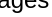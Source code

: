 <mxfile>
  <diagram name="Page-1">
    <mxGraphModel dx="1116" dy="611" grid="1" gridSize="10" guides="1" tooltips="1" connect="1" arrows="1" fold="1" page="1" pageScale="1" pageWidth="827" pageHeight="1169" math="0" shadow="0">
      <root>
        <mxCell id="0" value="" style="group" vertex="1" connectable="0"/>
        <mxCell id="1" value="" style="group" vertex="1" connectable="0"/>

        <!-- Admin Entity -->
        <mxCell id="Admin" value="Admin" style="rounded=0;whiteSpace=wrap;html=1;fillColor=lightblue;strokeColor=black;" vertex="1" connectable="0" x="200" y="100" width="120" height="60"/>
        <mxCell id="Admin_Attr_1" value="AdminID" style="ellipse;whiteSpace=wrap;html=1;" vertex="1" x="200" y="180" width="80" height="30"/>
        <mxCell id="Admin_Attr_2" value="Username" style="ellipse;whiteSpace=wrap;html=1;" vertex="1" x="200" y="220" width="80" height="30"/>
        <mxCell id="Admin_Attr_3" value="Email" style="ellipse;whiteSpace=wrap;html=1;" vertex="1" x="200" y="260" width="80" height="30"/>
        <mxCell id="Admin_Attr_4" value="Password" style="ellipse;whiteSpace=wrap;html=1;" vertex="1" x="200" y="300" width="80" height="30"/>

        <!-- Customer Entity -->
        <mxCell id="Customer" value="Customer" style="rounded=0;whiteSpace=wrap;html=1;fillColor=lightblue;strokeColor=black;" vertex="1" connectable="0" x="400" y="100" width="120" height="60"/>
        <mxCell id="Customer_Attr_1" value="CustomerID" style="ellipse;whiteSpace=wrap;html=1;" vertex="1" x="400" y="180" width="80" height="30"/>
        <mxCell id="Customer_Attr_2" value="Name" style="ellipse;whiteSpace=wrap;html=1;" vertex="1" x="400" y="220" width="80" height="30"/>
        <mxCell id="Customer_Attr_3" value="Contact" style="ellipse;whiteSpace=wrap;html=1;" vertex="1" x="400" y="260" width="80" height="30"/>
        <mxCell id="Customer_Attr_4" value="Email" style="ellipse;whiteSpace=wrap;html=1;" vertex="1" x="400" y="300" width="80" height="30"/>
        
        <!-- Book Entity -->
        <mxCell id="Book" value="Book" style="rounded=0;whiteSpace=wrap;html=1;fillColor=lightblue;strokeColor=black;" vertex="1" connectable="0" x="600" y="100" width="120" height="60"/>
        <mxCell id="Book_Attr_1" value="BookID" style="ellipse;whiteSpace=wrap;html=1;" vertex="1" x="600" y="180" width="80" height="30"/>
        <mxCell id="Book_Attr_2" value="Title" style="ellipse;whiteSpace=wrap;html=1;" vertex="1" x="600" y="220" width="80" height="30"/>
        <mxCell id="Book_Attr_3" value="ISBN" style="ellipse;whiteSpace=wrap;html=1;" vertex="1" x="600" y="260" width="80" height="30"/>
        <mxCell id="Book_Attr_4" value="Author" style="ellipse;whiteSpace=wrap;html=1;" vertex="1" x="600" y="300" width="80" height="30"/>
        <mxCell id="Book_Attr_5" value="Price" style="ellipse;whiteSpace=wrap;html=1;" vertex="1" x="600" y="340" width="80" height="30"/>
        <mxCell id="Book_Attr_6" value="Quantity" style="ellipse;whiteSpace=wrap;html=1;" vertex="1" x="600" y="380" width="80" height="30"/>
        
        <!-- Cart Entity -->
        <mxCell id="Cart" value="Cart" style="rounded=0;whiteSpace=wrap;html=1;fillColor=lightblue;strokeColor=black;" vertex="1" connectable="0" x="800" y="100" width="120" height="60"/>
        <mxCell id="Cart_Attr_1" value="CartID" style="ellipse;whiteSpace=wrap;html=1;" vertex="1" x="800" y="180" width="80" height="30"/>
        <mxCell id="Cart_Attr_2" value="CustomerID" style="ellipse;whiteSpace=wrap;html=1;" vertex="1" x="800" y="220" width="80" height="30"/>
        <mxCell id="Cart_Attr_3" value="BookID" style="ellipse;whiteSpace=wrap;html=1;" vertex="1" x="800" y="260" width="80" height="30"/>
        <mxCell id="Cart_Attr_4" value="Quantity" style="ellipse;whiteSpace=wrap;html=1;" vertex="1" x="800" y="300" width="80" height="30"/>
        
        <!-- Category Entity -->
        <mxCell id="Category" value="Category" style="rounded=0;whiteSpace=wrap;html=1;fillColor=lightblue;strokeColor=black;" vertex="1" connectable="0" x="1000" y="100" width="120" height="60"/>
        <mxCell id="Category_Attr_1" value="CategoryID" style="ellipse;whiteSpace=wrap;html=1;" vertex="1" x="1000" y="180" width="80" height="30"/>
        <mxCell id="Category_Attr_2" value="CategoryName" style="ellipse;whiteSpace=wrap;html=1;" vertex="1" x="1000" y="220" width="80" height="30"/>
        
        <!-- Sales Entity -->
        <mxCell id="Sales" value="Sales" style="rounded=0;whiteSpace=wrap;html=1;fillColor=lightblue;strokeColor=black;" vertex="1" connectable="0" x="1200" y="100" width="120" height="60"/>
        <mxCell id="Sales_Attr_1" value="SalesID" style="ellipse;whiteSpace=wrap;html=1;" vertex="1" x="1200" y="180" width="80" height="30"/>
        <mxCell id="Sales_Attr_2" value="CustomerID" style="ellipse;whiteSpace=wrap;html=1;" vertex="1" x="1200" y="220" width="80" height="30"/>
        <mxCell id="Sales_Attr_3" value="BookID" style="ellipse;whiteSpace=wrap;html=1;" vertex="1" x="1200" y="260" width="80" height="30"/>
        <mxCell id="Sales_Attr_4" value="SaleDate" style="ellipse;whiteSpace=wrap;html=1;" vertex="1" x="1200" y="300" width="80" height="30"/>
        <mxCell id="Sales_Attr_5" value="TotalAmount" style="ellipse;whiteSpace=wrap;html=1;" vertex="1" x="1200" y="340" width="80" height="30"/>
        
        <!-- Payment Entity -->
        <mxCell id="Payment" value="Payment" style="rounded=0;whiteSpace=wrap;html=1;fillColor=lightblue;strokeColor=black;" vertex="1" connectable="0" x="1400" y="100" width="120" height="60"/>
        <mxCell id="Payment_Attr_1" value="PaymentID" style="ellipse;whiteSpace=wrap;html=1;" vertex="1" x="1400" y="180" width="80" height="30"/>
        <mxCell id="Payment_Attr_2" value="SalesID" style="ellipse;whiteSpace=wrap;html=1;" vertex="1" x="1400" y="220" width="80" height="30"/>
        <mxCell id="Payment_Attr_3" value="Amount" style="ellipse;whiteSpace=wrap;html=1;" vertex="1" x="1400" y="260" width="80" height="30"/>
        <mxCell id="Payment_Attr_4" value="PaymentDate" style="ellipse;whiteSpace=wrap;html=1;" vertex="1" x="1400" y="300" width="80" height="30"/>
        <mxCell id="Payment_Attr_5" value="PaymentStatus" style="ellipse;whiteSpace=wrap;html=1;" vertex="1" x="1400" y="340" width="80" height="30"/>

        <!-- Relationships -->
        <mxCell id="Admin_Manages_Book" value="Manages" style="shape=diamond;whiteSpace=wrap;html=1;fillColor=lightgray;strokeColor=black;" vertex="1" x="300" y="400" width="80" height="80"/>
        <mxCell id="Admin_Manages_Book_1" value="1" style="edgeStyle=orthogonalEdgeStyle;rounded=0;orthogonal=1;jettySize=auto;html=1;" edge="1" source="Admin" target="Admin_Manages_Book" style="edgeStyle=orthogonalEdgeStyle;rounded=0;orthogonal=1;jettySize=auto;html=1;" connectable="0"/>
        <mxCell id="Admin_Manages_Book_2" value="*" style="edgeStyle=orthogonalEdgeStyle;rounded=0;orthogonal=1;jettySize=auto;html=1;" edge="1" source="Admin_Manages_Book" target="Book" connectable="0"/>
        
        <mxCell id="Customer_AddsTo_Cart" value="AddsTo" style="shape=diamond;whiteSpace=wrap;html=1;fillColor=lightgray;strokeColor=black;" vertex="1" x="400" y="400" width="80" height="80"/>
        <mxCell id="Customer_AddsTo_Cart_1" value="1" style="edgeStyle=orthogonalEdgeStyle;rounded=0;orthogonal=1;jettySize=auto;html=1;" edge="1" source="Customer" target="Customer_AddsTo_Cart" style="edgeStyle=orthogonalEdgeStyle;rounded=0;orthogonal=1;jettySize=auto;html=1;" connectable="0"/>
        <mxCell id="Customer_AddsTo_Cart_2" value="*" style="edgeStyle=orthogonalEdgeStyle;rounded=0;orthogonal=1;jettySize=auto;html=1;" edge="1" source="Customer_AddsTo_Cart" target="Cart" connectable="0"/>
        
        <mxCell id="Cart_Contains_Book" value="Contains" style="shape=diamond;whiteSpace=wrap;html=1;fillColor=lightgray;strokeColor=black;" vertex="1" x="600" y="400" width="80" height="80"/>
        <mxCell id="Cart_Contains_Book_1" value="*" style="edgeStyle=orthogonalEdgeStyle;rounded=0;orthogonal=1;jettySize=auto;html=1;" edge="1" source="Cart" target="Cart_Contains_Book" style="edgeStyle=orthogonalEdgeStyle;rounded=0;orthogonal=1;jettySize=auto;html=1;" connectable="0"/>
        <mxCell id="Cart_Contains_Book_2" value="*" style="edgeStyle=orthogonalEdgeStyle;rounded=0;orthogonal=1;jettySize=auto;html=1;" edge="1" source="Cart_Contains_Book" target="Book" connectable="0"/>
        
        <mxCell id="Sales_MadeBy_Customer" value="MadeBy" style="shape=diamond;whiteSpace=wrap;html=1;fillColor=lightgray;strokeColor=black;" vertex="1" x="1000" y="400" width="80" height="80"/>
        <mxCell id="Sales_MadeBy_Customer_1" value="1" style="edgeStyle=orthogonalEdgeStyle;rounded=0;orthogonal=1;jettySize=auto;html=1;" edge="1" source="Sales" target="Sales_MadeBy_Customer" style="edgeStyle=orthogonalEdgeStyle;rounded=0;orthogonal=1;jettySize=auto;html=1;" connectable="0"/>
        <mxCell id="Sales_MadeBy_Customer_2" value="*" style="edgeStyle=orthogonalEdgeStyle;rounded=0;orthogonal=1;jettySize=auto;html=1;" edge="1" source="Sales_MadeBy_Customer" target="Customer" connectable="0"/>
        
        <mxCell id="Sales_Contains_Book" value="Contains" style="shape=diamond;whiteSpace=wrap;html=1;fillColor=lightgray;strokeColor=black;" vertex="1" x="1200" y="400" width="80" height="80"/>
        <mxCell id="Sales_Contains_Book_1" value="*" style="edgeStyle=orthogonalEdgeStyle;rounded=0;orthogonal=1;jettySize=auto;html=1;" edge="1" source="Sales" target="Sales_Contains_Book" style="edgeStyle=orthogonalEdgeStyle;rounded=0;orthogonal=1;jettySize=auto;html=1;" connectable="0"/>
        <mxCell id="Sales_Contains_Book_2" value="*" style="edgeStyle=orthogonalEdgeStyle;rounded=0;orthogonal=1;jettySize=auto;html=1;" edge="1" source="Sales_Contains_Book" target="Book" connectable="0"/>
        
        <mxCell id="Payment_PaysFor_Sales" value="PaysFor" style="shape=diamond;whiteSpace=wrap;html=1;fillColor=lightgray;strokeColor=black;" vertex="1" x="1400" y="400" width="80" height="80"/>
        <mxCell id="Payment_PaysFor_Sales_1" value="1" style="edgeStyle=orthogonalEdgeStyle;rounded=0;orthogonal=1;jettySize=auto;html=1;" edge="1" source="Payment" target="Payment_PaysFor_Sales" style="edgeStyle=orthogonalEdgeStyle;rounded=0;orthogonal=1;jettySize=auto;html=1;" connectable="0"/>
        <mxCell id="Payment_PaysFor_Sales_2" value="*" style="edgeStyle=orthogonalEdgeStyle;rounded=0;orthogonal=1;jettySize=auto;html=1;" edge="1" source="Payment_PaysFor_Sales" target="Sales" connectable="0"/>
      </root>
    </mxGraphModel>
  </diagram>
</mxfile>
